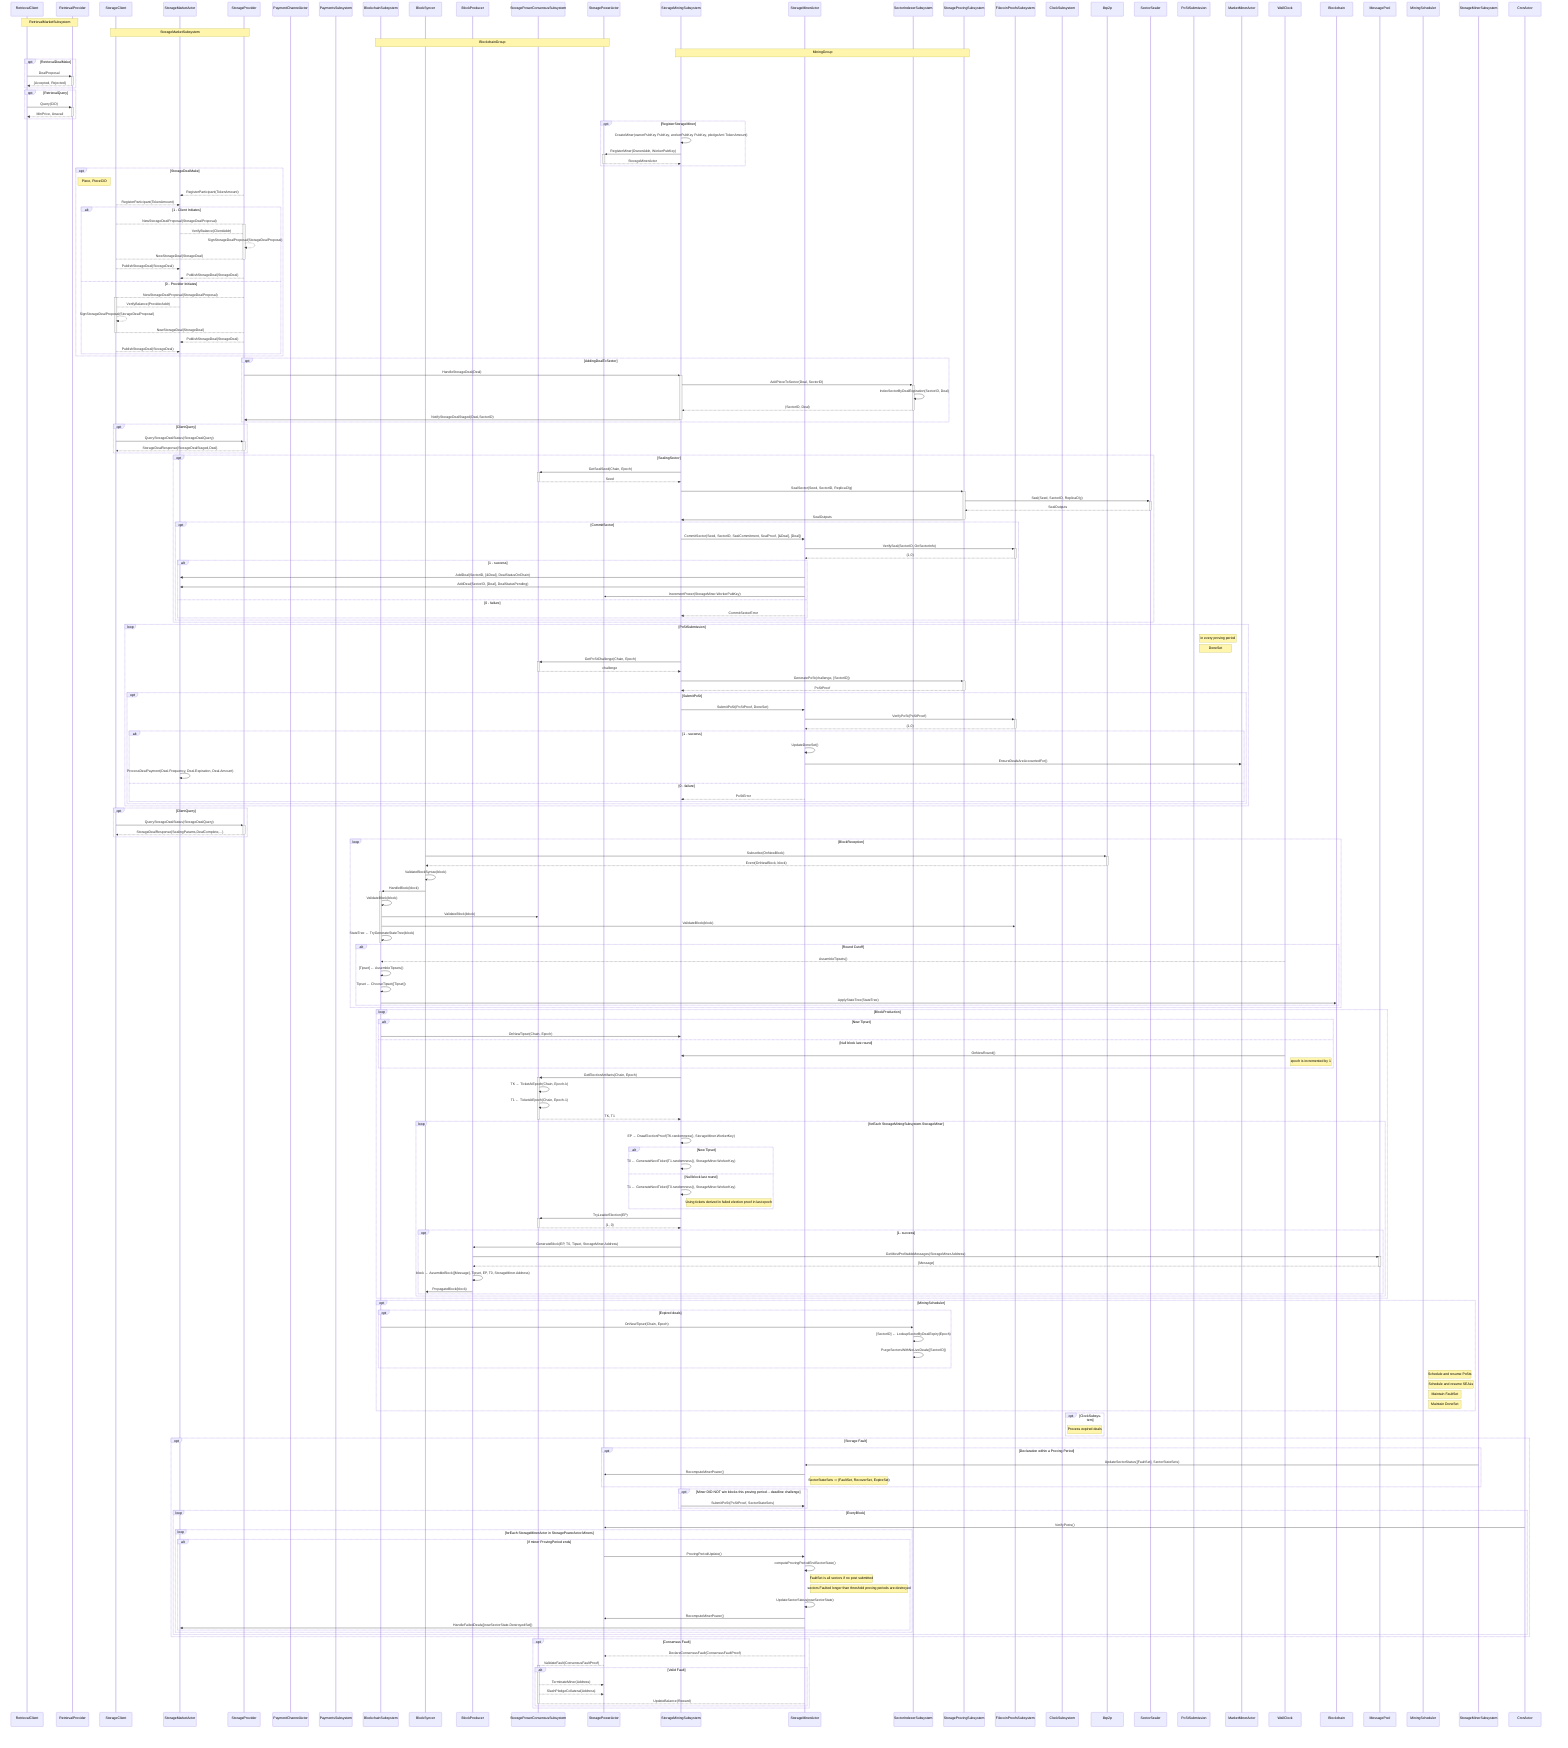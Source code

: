 sequenceDiagram

    participant RetrievalClient
    participant RetrievalProvider

    participant StorageClient
    participant StorageMarketActor
    participant StorageProvider

    participant PaymentChannelActor
    participant PaymentsSubsystem

    participant BlockchainSubsystem
    participant BlockSyncer
    participant BlockProducer

    participant StoragePowerConsensusSubsystem
    participant StoragePowerActor

    participant StorageMiningSubsystem
    participant StorageMinerActor
    participant SectorIndexerSubsystem
    participant StorageProvingSubsystem

    participant FilecoinProofsSubsystem
    participant ClockSubsystem
    participant libp2p

    Note over RetrievalClient,RetrievalProvider: RetrievalMarketSubsystem
    Note over StorageClient,StorageProvider: StorageMarketSubsystem
    Note over BlockchainSubsystem,StoragePowerActor: BlockchainGroup
    Note over StorageMiningSubsystem,StorageProvingSubsystem: MiningGroup

    opt RetrievalDealMake
        RetrievalClient ->>+ RetrievalProvider: DealProposal
        RetrievalProvider -->>- RetrievalClient: {Accepted, Rejected}
    end

    opt RetrievalQuery
        RetrievalClient ->>+ RetrievalProvider: Query(CID)
        RetrievalProvider -->>- RetrievalClient: MinPrice, Unavail
    end

    opt RegisterStorageMiner
        StorageMiningSubsystem ->> StorageMiningSubsystem: CreateMiner(ownerPubKey PubKey, workerPubKey PubKey, pledgeAmt TokenAmount)
        StorageMiningSubsystem ->>+ StoragePowerActor: RegisterMiner(OwnerAddr, WorkerPubKey)
        StoragePowerActor -->>- StorageMiningSubsystem: StorageMinerActor
    end

    opt StorageDealMake
        Note left of StorageClient: Piece, PieceCID
        StorageProvider -->> StorageMarketActor: RegisterParticipant(TokenAmount)
        StorageClient -->> StorageMarketActor: RegisterParticipant(TokenAmount)

        alt 1 - Client Initiates
            StorageClient -->+ StorageProvider: NewStorageDealProposal(StorageDealProposal)
            StorageProvider --> StorageMarketActor: VerifyBalance(ClientAddr)
            StorageProvider -->> StorageProvider: SignStorageDealProposal(StorageDealProposal)
            StorageProvider -->- StorageClient: NewStorageDeal(StorageDeal)
            StorageClient -->> StorageMarketActor: PublishStorageDeal(StorageDeal)
            StorageProvider -->> StorageMarketActor: PublishStorageDeal(StorageDeal)
        else 0 - Provider Initiates
            StorageProvider -->+ StorageClient: NewStorageDealProposal(StorageDealProposal)
            StorageClient --> StorageMarketActor: VerifyBalance(ProviderAddr)
            StorageClient -->> StorageClient: SignStorageDealProposal(StorageDealProposal)
            StorageClient -->- StorageProvider: NewStorageDeal(StorageDeal)
            StorageProvider -->> StorageMarketActor: PublishStorageDeal(StorageDeal)
            StorageClient -->> StorageMarketActor: PublishStorageDeal(StorageDeal)
        end
    end

    opt AddingDealToSector
        StorageProvider ->>+ StorageMiningSubsystem: HandleStorageDeal(Deal)
        StorageMiningSubsystem ->>+ SectorIndexerSubsystem: AddPieceToSector(Deal, SectorID)
        SectorIndexerSubsystem ->> SectorIndexerSubsystem: IndexSectorByDealExpiration(SectorID, Deal)
        SectorIndexerSubsystem -->>- StorageMiningSubsystem: (SectorID, Deal)
        StorageMiningSubsystem ->>- StorageProvider: NotifyStorageDealStaged(Deal,SectorID)
    end

    opt ClientQuery
        StorageClient ->>+ StorageProvider: QueryStorageDealStatus(StorageDealQuery)
        StorageProvider -->>- StorageClient: StorageDealResponse{StorageDealStaged,Deal}
    end

    opt SealingSector
        StorageMiningSubsystem ->>+ StoragePowerConsensusSubsystem: GetSealSeed(Chain, Epoch)
        StoragePowerConsensusSubsystem -->>- StorageMiningSubsystem: Seed
        StorageMiningSubsystem ->>+ StorageProvingSubsystem: SealSector(Seed, SectorID, ReplicaCfg)
        StorageProvingSubsystem ->>+ SectorSealer: Seal(Seed, SectorID, ReplicaCfg)
        SectorSealer -->>- StorageProvingSubsystem: SealOutputs
        StorageProvingSubsystem ->>- StorageMiningSubsystem: SealOutputs
        opt CommitSector
            StorageMiningSubsystem ->> StorageMinerActor: CommitSector(Seed, SectorID, SealCommitment, SealProof, [&Deal], [Deal])
            StorageMinerActor ->>+ FilecoinProofsSubsystem: VerifySeal(SectorID, OnSectorInfo)
            FilecoinProofsSubsystem -->>- StorageMinerActor: {1,0}
            alt 1 - success
                StorageMinerActor ->> StorageMarketActor: AddDeal(SectorID, [&Deal], DealStatusOnChain)
                StorageMinerActor ->> StorageMarketActor: AddDeal(SectorID, [Deal], DealStatusPending)
                StorageMinerActor ->> StoragePowerActor: IncrementPower(StorageMiner.WorkerPubKey)
            else 0 - failure
                StorageMinerActor -->> StorageMiningSubsystem: CommitSectorError
            end
        end
    end

    loop PoStSubmission
        Note Right of PoStSubmission: in every proving period
        Note Right of PoStSubmission: DoneSet
        StorageMiningSubsystem ->>+ StoragePowerConsensusSubsystem: GetPoStChallenge(Chain, Epoch)
        StoragePowerConsensusSubsystem -->>- StorageMiningSubsystem: challenge
        StorageMiningSubsystem ->>+ StorageProvingSubsystem: GeneratePoSt(challenge, [SectorID])
        StorageProvingSubsystem -->>- StorageMiningSubsystem: PoStProof
        opt SubmitPoSt
            StorageMiningSubsystem ->> StorageMinerActor: SubmitPoSt(PoStProof, DoneSet)
            StorageMinerActor ->>+ FilecoinProofsSubsystem: VerifyPoSt(PoStProof)
            FilecoinProofsSubsystem -->>- StorageMinerActor: {1,0}
            alt 1 - success
                StorageMinerActor ->> StorageMinerActor:  UpdateDoneSet()
                StorageMinerActor ->> MarketMinerActor:  EnsureDealsAreAccountedFor()
                StorageMarketActor ->> StorageMarketActor: ProcessDealPayment(Deal.Frequency, Deal.Expiration, Deal.Amount)
            else 0 - failure
                StorageMinerActor -->> StorageMiningSubsystem: PoStError
            end
        end
    end

    opt ClientQuery
        StorageClient ->>+ StorageProvider: QueryStorageDealStatus(StorageDealQuery)
        StorageProvider -->>- StorageClient: StorageDealResponse{SealingParams,DealComplete,...}
    end

    loop BlockReception
        BlockSyncer ->>+ libp2p: Subscribe(OnNewBlock)
        libp2p -->>- BlockSyncer: Event(OnNewBlock, block)
        BlockSyncer ->> BlockSyncer: ValidateBlockSyntax(block)
        BlockSyncer ->>+ BlockchainSubsystem: HandleBlock(block)
        BlockchainSubsystem ->> BlockchainSubsystem: ValidateBlock(block)
        BlockchainSubsystem ->> StoragePowerConsensusSubsystem: ValidateBlock(block)
        BlockchainSubsystem ->> FilecoinProofsSubsystem: ValidateBlock(block)
        BlockchainSubsystem ->>- BlockchainSubsystem: StateTree ← TryGenerateStateTree(block)

        alt Round Cutoff
            WallClock -->> BlockchainSubsystem: AssembleTipsets()
            BlockchainSubsystem ->> BlockchainSubsystem: [Tipset] ← AssembleTipsets()
            BlockchainSubsystem ->> BlockchainSubsystem: Tipset ← ChooseTipset([Tipset])
            BlockchainSubsystem ->> Blockchain: ApplyStateTree(StateTree)
        end
    end

    loop BlockProduction
        alt New Tipset
            BlockchainSubsystem ->> StorageMiningSubsystem: OnNewTipset(Chain, Epoch)
        else Null block last round
            WallClock ->> StorageMiningSubsystem: OnNewRound()
            Note Right of WallClock: epoch is incremented by 1
        end
        StorageMiningSubsystem ->>+ StoragePowerConsensusSubsystem: GetElectionArtifacts(Chain, Epoch)
        StoragePowerConsensusSubsystem ->> StoragePowerConsensusSubsystem: TK ← TicketAtEpoch(Chain, Epoch-k)
        StoragePowerConsensusSubsystem ->> StoragePowerConsensusSubsystem: T1 ← TicketAtEpoch(Chain, Epoch-1)
        StoragePowerConsensusSubsystem -->>- StorageMiningSubsystem: TK, T1

        loop forEach StorageMiningSubsystem.StorageMiner
            StorageMiningSubsystem ->> StorageMiningSubsystem: EP ← DrawElectionProof(TK.randomness(), StorageMiner.WorkerKey)
            alt New Tipset
                StorageMiningSubsystem ->> StorageMiningSubsystem: T0 ← GenerateNextTicket(T1.randomness(), StorageMiner.WorkerKey)
            else Null block last round
                StorageMiningSubsystem ->> StorageMiningSubsystem: T1 ← GenerateNextTicket(T0.randomness(), StorageMiner.WorkerKey)
                Note Right of StorageMiningSubsystem: Using tickets derived in failed election proof in last epoch
            end
            StorageMiningSubsystem ->>+ StoragePowerConsensusSubsystem: TryLeaderElection(EP)
            StoragePowerConsensusSubsystem -->>- StorageMiningSubsystem: {1, 0}
            opt 1- success
                StorageMiningSubsystem ->> BlockProducer: GenerateBlock(EP, T0, Tipset, StorageMiner.Address)
                BlockProducer ->>+ MessagePool: GetMostProfitableMessages(StorageMiner.Address)
                MessagePool -->>- BlockProducer: [Message]
                BlockProducer ->> BlockProducer: block ← AssembleBlock([Message], Tipset, EP, T0, StorageMiner.Address)
                BlockProducer ->> BlockSyncer: PropagateBlock(block)
            end
        end
    end

    opt MiningScheduler
        opt Expired deals
            BlockchainSubsystem ->> SectorIndexerSubsystem: OnNewTipset(Chain, Epoch)
            SectorIndexerSubsystem ->> SectorIndexerSubsystem: [SectorID] ← LookupSectorByDealExpiry(Epoch)
            SectorIndexerSubsystem ->> SectorIndexerSubsystem: PurgeSectorsWithNoLiveDeals([SectorID])
        end
        Note Right of MiningScheduler: Schedule and resume PoSts
        Note Right of MiningScheduler: Schedule and resume SEALs
        Note Right of MiningScheduler: Maintain FaultSet
        Note Right of MiningScheduler: Maintain DoneSet
    end

    opt ClockSubsystem
        Note Right of ClockSubsystem: Process expired deals
    end

    opt Storage Fault
        opt Declaration within a Proving Period
            StorageMinerSubsystem ->> StorageMinerActor: UpdateSectorStatus([FaultSet], SectorStateSets)
            StorageMinerActor ->> StoragePowerActor: RecomputeMinerPower()
            Note Right of StorageMinerActor: SectorStateSets := (FaultSet, RecoverSet, ExpireSet)
        end

        opt Miner DID NOT win blocks this proving period -- deadline challenge
            StorageMiningSubsystem ->> StorageMinerActor: SubmitPoSt(PoStProof, SectorStateSets)
        end

        loop EveryBlock
            CronActor ->> StoragePowerActor: VerifyPosts()
            loop forEach StorageMinerActor in StoragePowerActor.Miners
                alt if miner ProvingPeriod ends
                    StoragePowerActor ->> StorageMinerActor: ProvingPeriodUpdate()
                    StorageMinerActor ->> StorageMinerActor: computeProvingPeriodEndSectorState()
                    Note Right of StorageMinerActor: FaultSet is all sectors if no post submitted
                    Note Right of StorageMinerActor: sectors Faulted longer than threshold proving periods are destroyed
                    StorageMinerActor ->> StorageMinerActor: UpdateSectorStatus(newSectorState)
                    StorageMinerActor ->> StoragePowerActor: RecomputeMinerPower()
                    StorageMinerActor ->> StorageMarketActor: HandleFailedDeals([newSectorState.DestroyedSet])
                end
            end
        end
    end

    opt Consensus Fault
        StorageMinerActor -->> StoragePowerActor: DeclareConsensusFault(ConsensusFaultProof)
        StoragePowerActor -->+ StoragePowerConsensusSubsystem: ValidateFault(ConsensusFaultProof)

        alt Valid Fault
            StoragePowerConsensusSubsystem -->> StoragePowerActor: TerminateMiner(Address)
            StoragePowerConsensusSubsystem -->> StoragePowerActor: SlashPledgeCollateral(Address)
            StoragePowerConsensusSubsystem -->- StorageMinerActor: UpdateBalance(Reward)
        end
    end